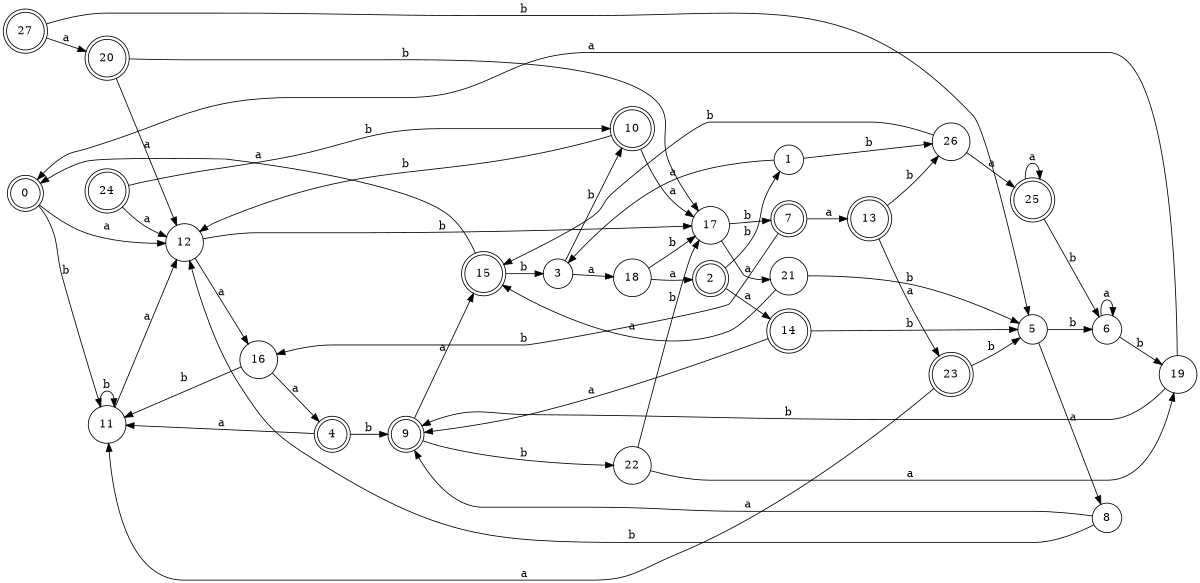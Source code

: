 digraph n23_10 {
__start0 [label="" shape="none"];

rankdir=LR;
size="8,5";

s0 [style="rounded,filled", color="black", fillcolor="white" shape="doublecircle", label="0"];
s1 [style="filled", color="black", fillcolor="white" shape="circle", label="1"];
s2 [style="rounded,filled", color="black", fillcolor="white" shape="doublecircle", label="2"];
s3 [style="filled", color="black", fillcolor="white" shape="circle", label="3"];
s4 [style="rounded,filled", color="black", fillcolor="white" shape="doublecircle", label="4"];
s5 [style="filled", color="black", fillcolor="white" shape="circle", label="5"];
s6 [style="filled", color="black", fillcolor="white" shape="circle", label="6"];
s7 [style="rounded,filled", color="black", fillcolor="white" shape="doublecircle", label="7"];
s8 [style="filled", color="black", fillcolor="white" shape="circle", label="8"];
s9 [style="rounded,filled", color="black", fillcolor="white" shape="doublecircle", label="9"];
s10 [style="rounded,filled", color="black", fillcolor="white" shape="doublecircle", label="10"];
s11 [style="filled", color="black", fillcolor="white" shape="circle", label="11"];
s12 [style="filled", color="black", fillcolor="white" shape="circle", label="12"];
s13 [style="rounded,filled", color="black", fillcolor="white" shape="doublecircle", label="13"];
s14 [style="rounded,filled", color="black", fillcolor="white" shape="doublecircle", label="14"];
s15 [style="rounded,filled", color="black", fillcolor="white" shape="doublecircle", label="15"];
s16 [style="filled", color="black", fillcolor="white" shape="circle", label="16"];
s17 [style="filled", color="black", fillcolor="white" shape="circle", label="17"];
s18 [style="filled", color="black", fillcolor="white" shape="circle", label="18"];
s19 [style="filled", color="black", fillcolor="white" shape="circle", label="19"];
s20 [style="rounded,filled", color="black", fillcolor="white" shape="doublecircle", label="20"];
s21 [style="filled", color="black", fillcolor="white" shape="circle", label="21"];
s22 [style="filled", color="black", fillcolor="white" shape="circle", label="22"];
s23 [style="rounded,filled", color="black", fillcolor="white" shape="doublecircle", label="23"];
s24 [style="rounded,filled", color="black", fillcolor="white" shape="doublecircle", label="24"];
s25 [style="rounded,filled", color="black", fillcolor="white" shape="doublecircle", label="25"];
s26 [style="filled", color="black", fillcolor="white" shape="circle", label="26"];
s27 [style="rounded,filled", color="black", fillcolor="white" shape="doublecircle", label="27"];
s0 -> s12 [label="a"];
s0 -> s11 [label="b"];
s1 -> s3 [label="a"];
s1 -> s26 [label="b"];
s2 -> s14 [label="a"];
s2 -> s1 [label="b"];
s3 -> s18 [label="a"];
s3 -> s10 [label="b"];
s4 -> s11 [label="a"];
s4 -> s9 [label="b"];
s5 -> s8 [label="a"];
s5 -> s6 [label="b"];
s6 -> s6 [label="a"];
s6 -> s19 [label="b"];
s7 -> s13 [label="a"];
s7 -> s16 [label="b"];
s8 -> s9 [label="a"];
s8 -> s12 [label="b"];
s9 -> s15 [label="a"];
s9 -> s22 [label="b"];
s10 -> s17 [label="a"];
s10 -> s12 [label="b"];
s11 -> s12 [label="a"];
s11 -> s11 [label="b"];
s12 -> s16 [label="a"];
s12 -> s17 [label="b"];
s13 -> s23 [label="a"];
s13 -> s26 [label="b"];
s14 -> s9 [label="a"];
s14 -> s5 [label="b"];
s15 -> s0 [label="a"];
s15 -> s3 [label="b"];
s16 -> s4 [label="a"];
s16 -> s11 [label="b"];
s17 -> s21 [label="a"];
s17 -> s7 [label="b"];
s18 -> s2 [label="a"];
s18 -> s17 [label="b"];
s19 -> s0 [label="a"];
s19 -> s9 [label="b"];
s20 -> s12 [label="a"];
s20 -> s17 [label="b"];
s21 -> s15 [label="a"];
s21 -> s5 [label="b"];
s22 -> s19 [label="a"];
s22 -> s17 [label="b"];
s23 -> s11 [label="a"];
s23 -> s5 [label="b"];
s24 -> s12 [label="a"];
s24 -> s10 [label="b"];
s25 -> s25 [label="a"];
s25 -> s6 [label="b"];
s26 -> s25 [label="a"];
s26 -> s15 [label="b"];
s27 -> s20 [label="a"];
s27 -> s5 [label="b"];

}